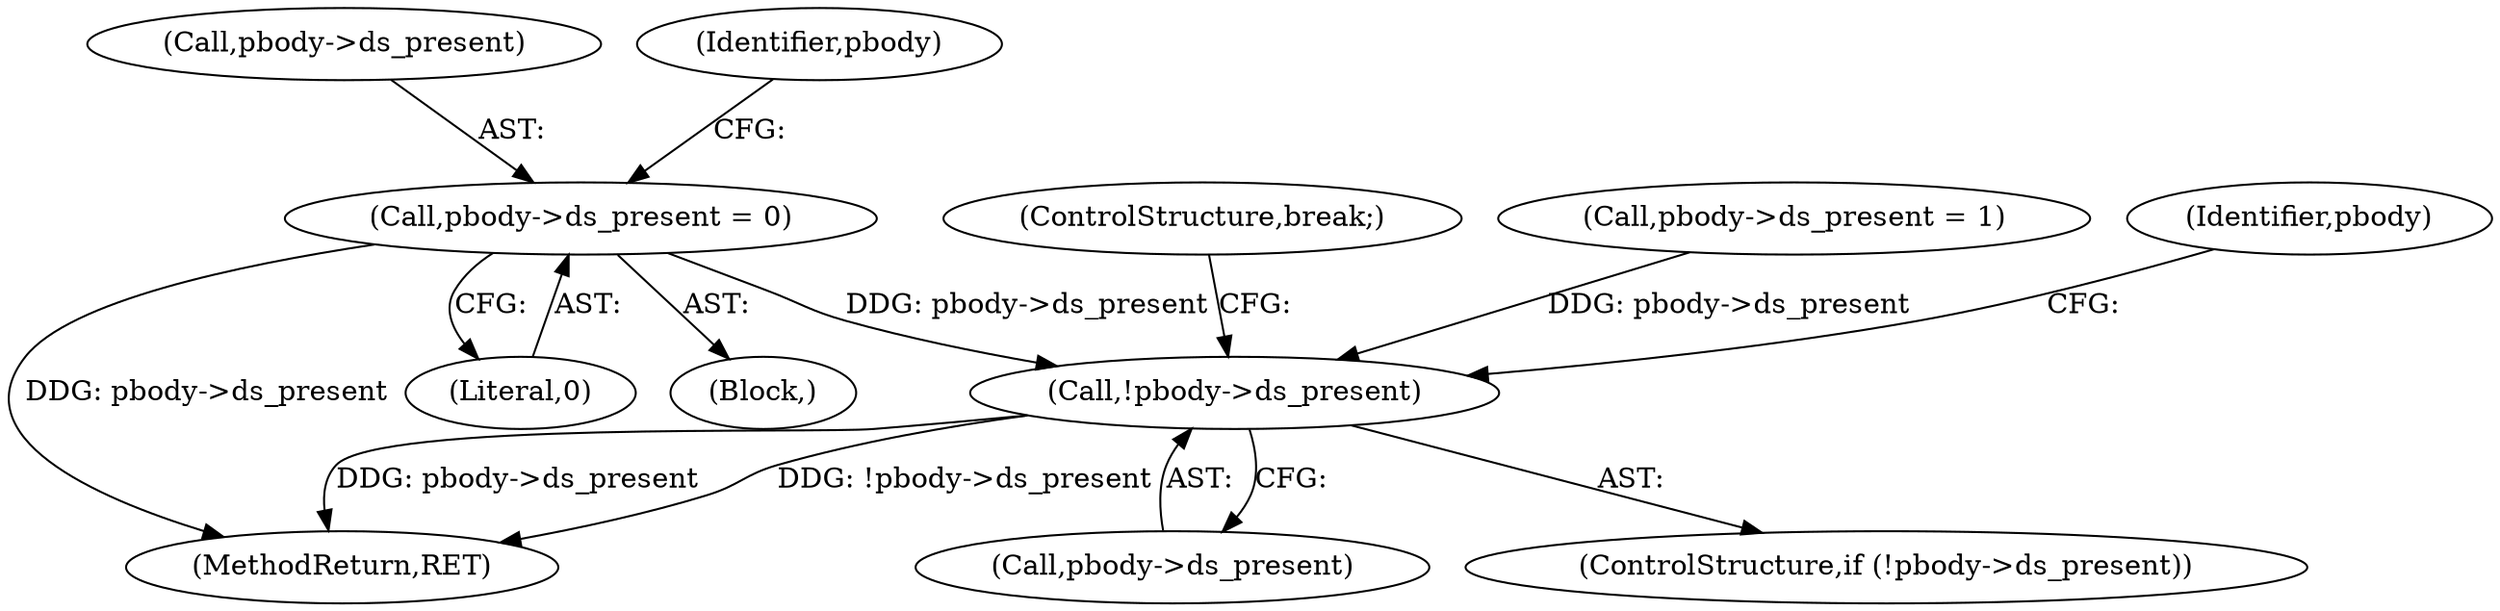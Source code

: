 digraph "0_tcpdump_5edf405d7ed9fc92f4f43e8a3d44baa4c6387562@pointer" {
"1000139" [label="(Call,pbody->ds_present = 0)"];
"1000554" [label="(Call,!pbody->ds_present)"];
"1000139" [label="(Call,pbody->ds_present = 0)"];
"1000569" [label="(ControlStructure,break;)"];
"1000554" [label="(Call,!pbody->ds_present)"];
"1000564" [label="(Call,pbody->ds_present = 1)"];
"1000555" [label="(Call,pbody->ds_present)"];
"1000140" [label="(Call,pbody->ds_present)"];
"1000764" [label="(MethodReturn,RET)"];
"1000561" [label="(Identifier,pbody)"];
"1000146" [label="(Identifier,pbody)"];
"1000116" [label="(Block,)"];
"1000553" [label="(ControlStructure,if (!pbody->ds_present))"];
"1000143" [label="(Literal,0)"];
"1000139" -> "1000116"  [label="AST: "];
"1000139" -> "1000143"  [label="CFG: "];
"1000140" -> "1000139"  [label="AST: "];
"1000143" -> "1000139"  [label="AST: "];
"1000146" -> "1000139"  [label="CFG: "];
"1000139" -> "1000764"  [label="DDG: pbody->ds_present"];
"1000139" -> "1000554"  [label="DDG: pbody->ds_present"];
"1000554" -> "1000553"  [label="AST: "];
"1000554" -> "1000555"  [label="CFG: "];
"1000555" -> "1000554"  [label="AST: "];
"1000561" -> "1000554"  [label="CFG: "];
"1000569" -> "1000554"  [label="CFG: "];
"1000554" -> "1000764"  [label="DDG: !pbody->ds_present"];
"1000554" -> "1000764"  [label="DDG: pbody->ds_present"];
"1000564" -> "1000554"  [label="DDG: pbody->ds_present"];
}
